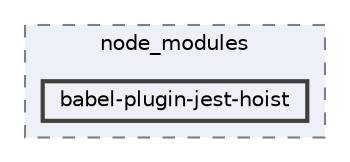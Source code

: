 digraph "pkiclassroomrescheduler/src/main/frontend/node_modules/babel-plugin-jest-hoist"
{
 // LATEX_PDF_SIZE
  bgcolor="transparent";
  edge [fontname=Helvetica,fontsize=10,labelfontname=Helvetica,labelfontsize=10];
  node [fontname=Helvetica,fontsize=10,shape=box,height=0.2,width=0.4];
  compound=true
  subgraph clusterdir_72953eda66ccb3a2722c28e1c3e6c23b {
    graph [ bgcolor="#edf0f7", pencolor="grey50", label="node_modules", fontname=Helvetica,fontsize=10 style="filled,dashed", URL="dir_72953eda66ccb3a2722c28e1c3e6c23b.html",tooltip=""]
  dir_43beac49420b62d5ea3d5fcf21804217 [label="babel-plugin-jest-hoist", fillcolor="#edf0f7", color="grey25", style="filled,bold", URL="dir_43beac49420b62d5ea3d5fcf21804217.html",tooltip=""];
  }
}
